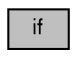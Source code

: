 digraph G
{
  bgcolor="transparent";
  edge [fontname="FreeSans",fontsize="10",labelfontname="FreeSans",labelfontsize="10"];
  node [fontname="FreeSans",fontsize="10",shape=record];
  rankdir=LR;
  Node1 [label="if",height=0.2,width=0.4,color="black", fillcolor="grey75", style="filled" fontcolor="black"];
}
